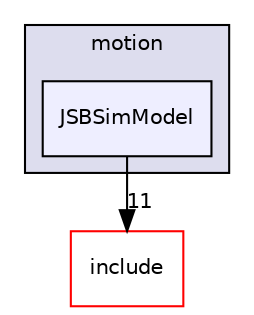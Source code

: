 digraph "/root/scrimmage/scrimmage/src/plugins/motion/JSBSimModel" {
  compound=true
  node [ fontsize="10", fontname="Helvetica"];
  edge [ labelfontsize="10", labelfontname="Helvetica"];
  subgraph clusterdir_5f8427e50c3373d6d1a638fa0a1c8683 {
    graph [ bgcolor="#ddddee", pencolor="black", label="motion" fontname="Helvetica", fontsize="10", URL="dir_5f8427e50c3373d6d1a638fa0a1c8683.html"]
  dir_431909c9af97166d98fabe21958cbc32 [shape=box, label="JSBSimModel", style="filled", fillcolor="#eeeeff", pencolor="black", URL="dir_431909c9af97166d98fabe21958cbc32.html"];
  }
  dir_d44c64559bbebec7f509842c48db8b23 [shape=box label="include" fillcolor="white" style="filled" color="red" URL="dir_d44c64559bbebec7f509842c48db8b23.html"];
  dir_431909c9af97166d98fabe21958cbc32->dir_d44c64559bbebec7f509842c48db8b23 [headlabel="11", labeldistance=1.5 headhref="dir_000251_000004.html"];
}
